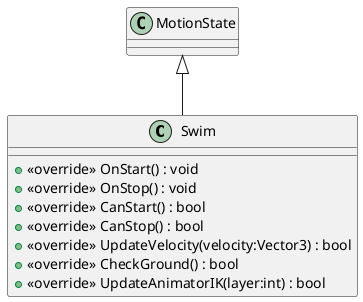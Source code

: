 @startuml
class Swim {
    + <<override>> OnStart() : void
    + <<override>> OnStop() : void
    + <<override>> CanStart() : bool
    + <<override>> CanStop() : bool
    + <<override>> UpdateVelocity(velocity:Vector3) : bool
    + <<override>> CheckGround() : bool
    + <<override>> UpdateAnimatorIK(layer:int) : bool
}
MotionState <|-- Swim
@enduml
